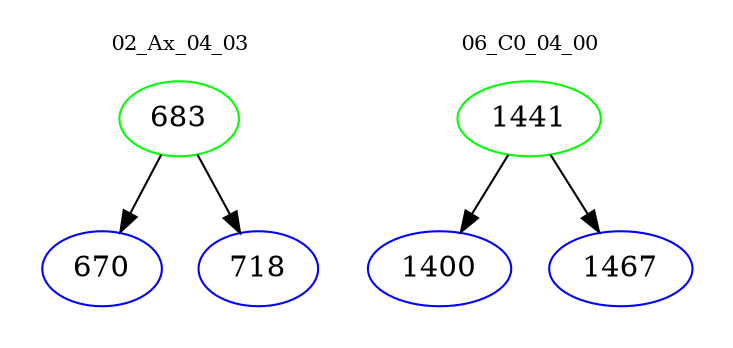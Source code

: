 digraph{
subgraph cluster_0 {
color = white
label = "02_Ax_04_03";
fontsize=10;
T0_683 [label="683", color="green"]
T0_683 -> T0_670 [color="black"]
T0_670 [label="670", color="blue"]
T0_683 -> T0_718 [color="black"]
T0_718 [label="718", color="blue"]
}
subgraph cluster_1 {
color = white
label = "06_C0_04_00";
fontsize=10;
T1_1441 [label="1441", color="green"]
T1_1441 -> T1_1400 [color="black"]
T1_1400 [label="1400", color="blue"]
T1_1441 -> T1_1467 [color="black"]
T1_1467 [label="1467", color="blue"]
}
}
